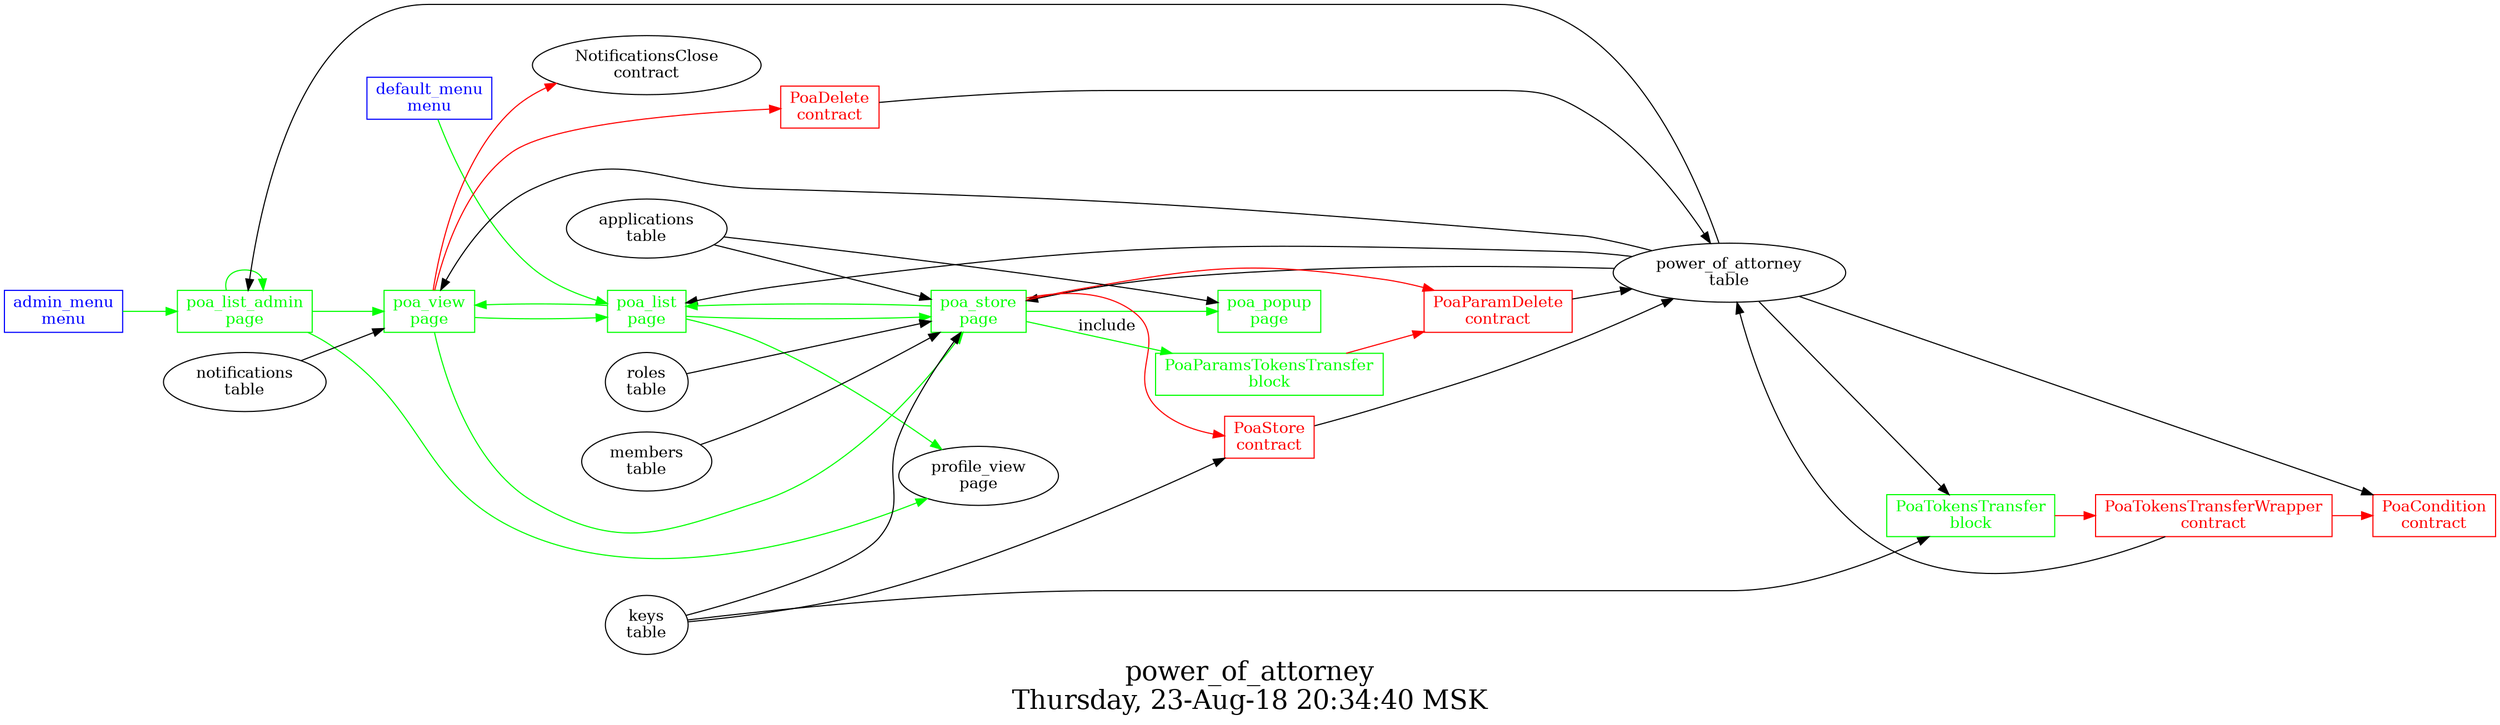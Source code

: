 digraph G {
graph [
  fontsize="24";
  label="power_of_attorney\nThursday, 23-Aug-18 20:34:40 MSK";
  nojustify=true;
  ordering=out;
  rankdir=LR;
  size="30";
];
"admin_menu\nmenu" -> "poa_list_admin\npage"  [ color=green ]
"admin_menu\nmenu" [color=blue, fontcolor=blue, group=menus, shape=record];
"default_menu\nmenu" -> "poa_list\npage"  [ color=green ]
"default_menu\nmenu" [color=blue, fontcolor=blue, group=menus, shape=record];
"power_of_attorney\ntable" -> "poa_list\npage"
"poa_list\npage" -> "poa_store\npage"  [ color=green ]
"poa_list\npage" -> "poa_view\npage"  [ color=green ]
"poa_list\npage" -> "profile_view\npage"  [ color=green ]
"poa_list\npage" [color=green, fontcolor=green, group=pages, shape=record];
"power_of_attorney\ntable" -> "poa_list_admin\npage"
"poa_list_admin\npage" -> "poa_view\npage"  [ color=green ]
"poa_list_admin\npage" -> "profile_view\npage"  [ color=green ]
"poa_list_admin\npage" -> "poa_list_admin\npage"  [ color=green ]
"poa_list_admin\npage" [color=green, fontcolor=green, group=pages, shape=record];
"applications\ntable" -> "poa_popup\npage"
"poa_popup\npage" [color=green, fontcolor=green, group=pages, shape=record];
"poa_store\npage" -> "PoaParamDelete\ncontract"  [ color=red ]
"poa_store\npage" -> "PoaStore\ncontract"  [ color=red ]
"applications\ntable" -> "poa_store\npage"
"roles\ntable" -> "poa_store\npage"
"keys\ntable" -> "poa_store\npage"
"members\ntable" -> "poa_store\npage"
"power_of_attorney\ntable" -> "poa_store\npage"
"poa_store\npage" -> "poa_list\npage"  [ color=green ]
"poa_store\npage" -> "poa_popup\npage"  [ color=green ]
"poa_store\npage" -> "PoaParamsTokensTransfer\nblock"  [ color=green, label=include ]
"poa_store\npage" [color=green, fontcolor=green, group=pages, shape=record];
"poa_view\npage" -> "NotificationsClose\ncontract"  [ color=red ]
"poa_view\npage" -> "PoaDelete\ncontract"  [ color=red ]
"notifications\ntable" -> "poa_view\npage"
"power_of_attorney\ntable" -> "poa_view\npage"
"poa_view\npage" -> "poa_list\npage"  [ color=green ]
"poa_view\npage" -> "poa_store\npage"  [ color=green ]
"poa_view\npage" [color=green, fontcolor=green, group=pages, shape=record];
"PoaParamsTokensTransfer\nblock" -> "PoaParamDelete\ncontract"  [ color=red ]
"PoaParamsTokensTransfer\nblock" [color=green, fontcolor=green, group=blocks, shape=record];
"PoaTokensTransfer\nblock" -> "PoaTokensTransferWrapper\ncontract"  [ color=red ]
"power_of_attorney\ntable" -> "PoaTokensTransfer\nblock"
"keys\ntable" -> "PoaTokensTransfer\nblock"
"PoaTokensTransfer\nblock" [color=green, fontcolor=green, group=blocks, shape=record];
"power_of_attorney\ntable" -> "PoaCondition\ncontract"
"PoaCondition\ncontract" [color=red, fontcolor=red, group=contracts, shape=record];
"PoaDelete\ncontract" -> "power_of_attorney\ntable"  [ color="" ]
"PoaDelete\ncontract" [color=red, fontcolor=red, group=contracts, shape=record];
"PoaParamDelete\ncontract" -> "power_of_attorney\ntable"  [ color="" ]
"PoaParamDelete\ncontract" [color=red, fontcolor=red, group=contracts, shape=record];
"PoaStore\ncontract" -> "power_of_attorney\ntable"  [ color="" ]
"keys\ntable" -> "PoaStore\ncontract"
"PoaStore\ncontract" [color=red, fontcolor=red, group=contracts, shape=record];
"PoaTokensTransferWrapper\ncontract" -> "PoaCondition\ncontract"  [ color=red ]
"PoaTokensTransferWrapper\ncontract" -> "power_of_attorney\ntable"  [ color="" ]
"PoaTokensTransferWrapper\ncontract" [color=red, fontcolor=red, group=contracts, shape=record];
"power_of_attorney\ntable" [color="", fontcolor="", group=tables, shape=""];
}
